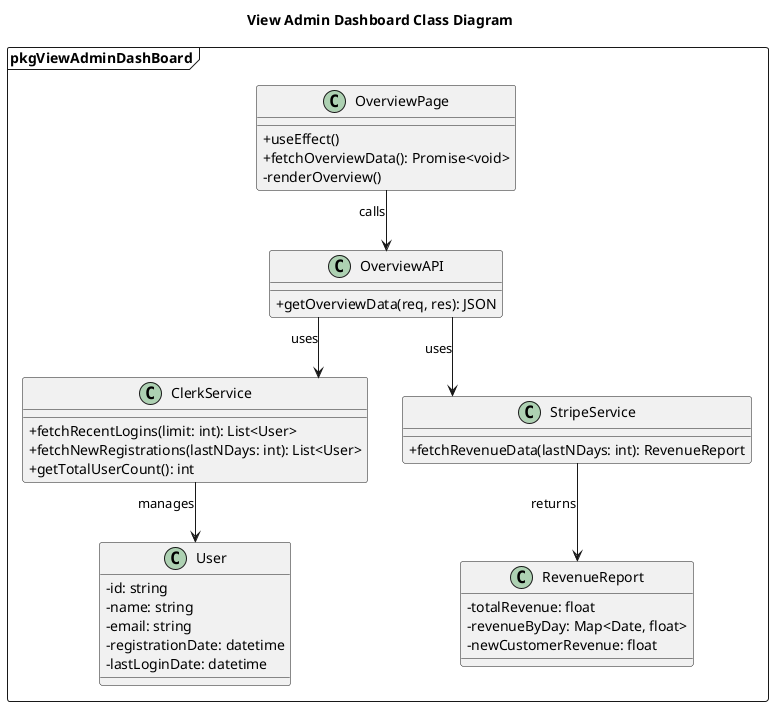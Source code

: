 @startuml ViewAdminDashBoardClassDiagram
Title View Admin Dashboard Class Diagram
skinparam classAttributeIconSize 0
skinparam linetype ortho
package pkgViewAdminDashBoard <<Frame>> {
class OverviewPage {
    + useEffect()
    + fetchOverviewData(): Promise<void>
    - renderOverview()
}

class ClerkService {
    + fetchRecentLogins(limit: int): List<User>
    + fetchNewRegistrations(lastNDays: int): List<User>
    + getTotalUserCount(): int
}

class StripeService {
    + fetchRevenueData(lastNDays: int): RevenueReport
}

class OverviewAPI {
    + getOverviewData(req, res): JSON
}

class RevenueReport {
    - totalRevenue: float
    - revenueByDay: Map<Date, float>
    - newCustomerRevenue: float
}

class User {
    - id: string
    - name: string
    - email: string
    - registrationDate: datetime
    - lastLoginDate: datetime
}

OverviewPage --> OverviewAPI : "calls"
OverviewAPI --> ClerkService : "uses"
OverviewAPI --> StripeService : "uses"
ClerkService --> User : "manages"
StripeService --> RevenueReport : "returns"
@enduml
